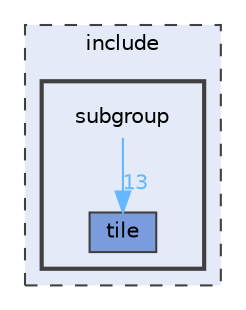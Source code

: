 digraph "include/subgroup"
{
 // LATEX_PDF_SIZE
  bgcolor="transparent";
  edge [fontname=Helvetica,fontsize=10,labelfontname=Helvetica,labelfontsize=10];
  node [fontname=Helvetica,fontsize=10,shape=box,height=0.2,width=0.4];
  compound=true
  subgraph clusterdir_d44c64559bbebec7f509842c48db8b23 {
    graph [ bgcolor="#e4eaf8", pencolor="grey25", label="include", fontname=Helvetica,fontsize=10 style="filled,dashed", URL="dir_d44c64559bbebec7f509842c48db8b23.html",tooltip=""]
  subgraph clusterdir_4491ffced1a1e2c00bbd5b97a6d251d5 {
    graph [ bgcolor="#e4eaf8", pencolor="grey25", label="", fontname=Helvetica,fontsize=10 style="filled,bold", URL="dir_4491ffced1a1e2c00bbd5b97a6d251d5.html",tooltip=""]
    dir_4491ffced1a1e2c00bbd5b97a6d251d5 [shape=plaintext, label="subgroup"];
  dir_e816c50244db08630be3ec9c90add874 [label="tile", fillcolor="#7a9bdc", color="grey25", style="filled", URL="dir_e816c50244db08630be3ec9c90add874.html",tooltip=""];
  }
  }
  dir_4491ffced1a1e2c00bbd5b97a6d251d5->dir_e816c50244db08630be3ec9c90add874 [headlabel="13", labeldistance=1.5 headhref="dir_000043_000044.html" color="steelblue1" fontcolor="steelblue1"];
}

